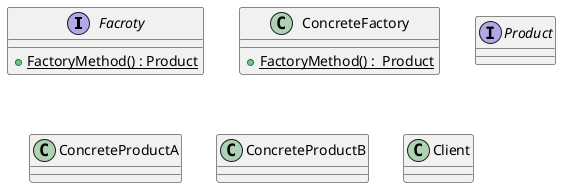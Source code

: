 @startuml Factory Method

interface Facroty{
    + {static} FactoryMethod() : Product
}

class ConcreteFactory{
    + {static} FactoryMethod() :  Product 
}

interface Product

class ConcreteProductA
class ConcreteProductB

class Client








@enduml